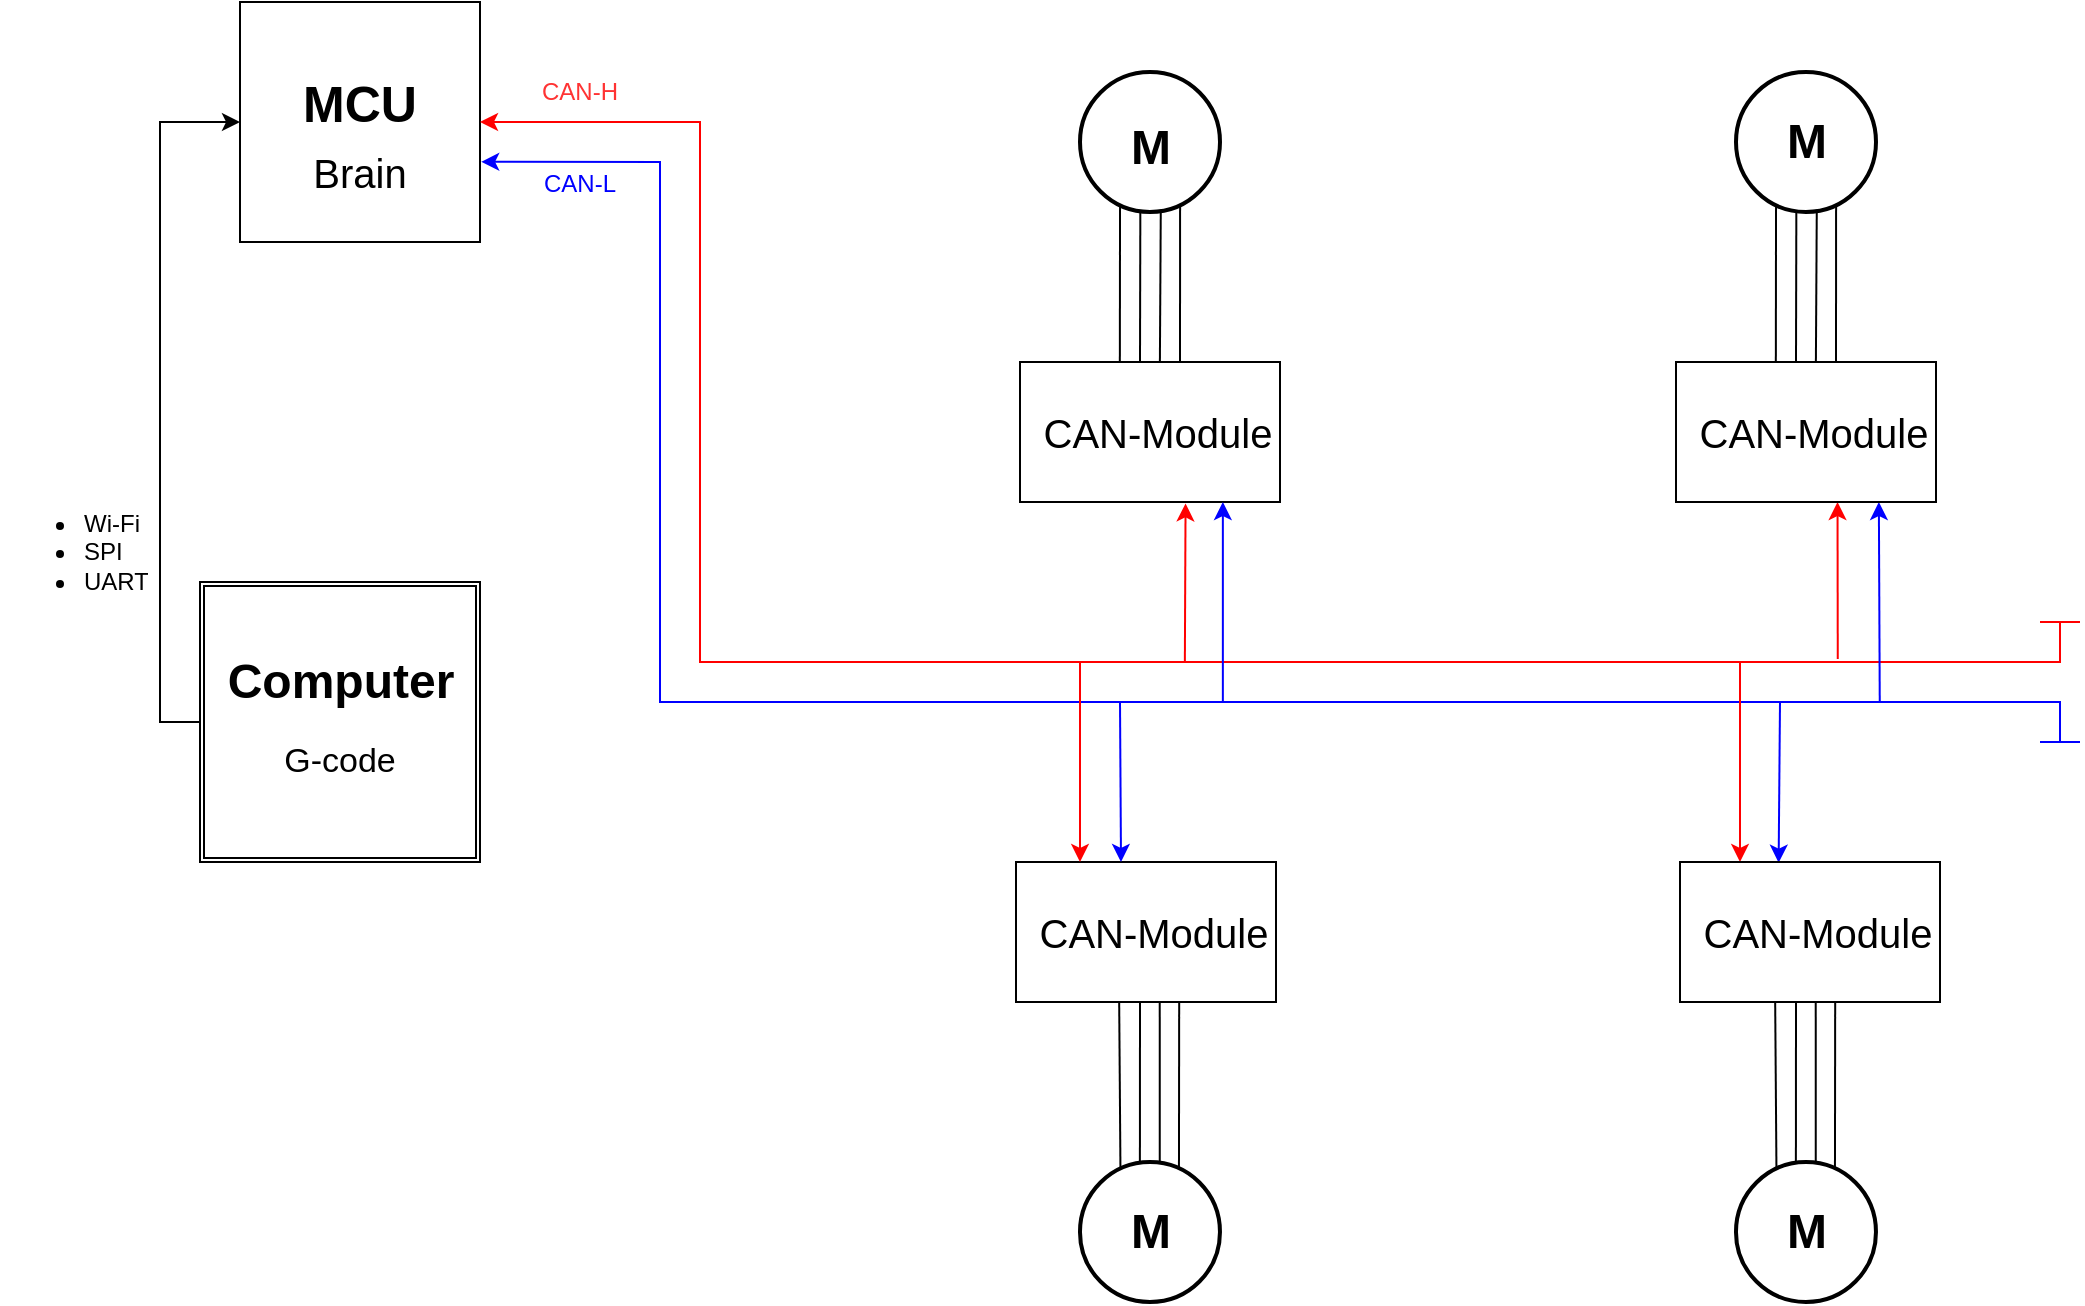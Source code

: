 <mxfile version="21.6.8" type="device">
  <diagram name="Страница — 1" id="YdCBkqUea3K0G_rOFqbE">
    <mxGraphModel dx="1165" dy="244" grid="1" gridSize="10" guides="1" tooltips="1" connect="1" arrows="1" fold="1" page="1" pageScale="1" pageWidth="827" pageHeight="1169" math="0" shadow="0">
      <root>
        <mxCell id="0" />
        <mxCell id="1" parent="0" />
        <mxCell id="W2HrHG4NhNGfXphdERLM-1" value="" style="whiteSpace=wrap;html=1;aspect=fixed;" vertex="1" parent="1">
          <mxGeometry x="-110" y="30" width="120" height="120" as="geometry" />
        </mxCell>
        <mxCell id="W2HrHG4NhNGfXphdERLM-3" value="&lt;font style=&quot;font-size: 25px;&quot;&gt;&lt;b&gt;MCU&lt;/b&gt;&lt;/font&gt;" style="text;html=1;strokeColor=none;fillColor=none;align=center;verticalAlign=middle;whiteSpace=wrap;rounded=0;" vertex="1" parent="1">
          <mxGeometry x="-80" y="65" width="60" height="30" as="geometry" />
        </mxCell>
        <mxCell id="W2HrHG4NhNGfXphdERLM-4" value="Brain" style="text;html=1;strokeColor=none;fillColor=none;align=center;verticalAlign=middle;whiteSpace=wrap;rounded=0;fontSize=20;" vertex="1" parent="1">
          <mxGeometry x="-85" y="95" width="70" height="40" as="geometry" />
        </mxCell>
        <mxCell id="W2HrHG4NhNGfXphdERLM-5" value="" style="rounded=0;whiteSpace=wrap;html=1;" vertex="1" parent="1">
          <mxGeometry x="280" y="210" width="130" height="70" as="geometry" />
        </mxCell>
        <mxCell id="W2HrHG4NhNGfXphdERLM-25" style="edgeStyle=orthogonalEdgeStyle;rounded=0;orthogonalLoop=1;jettySize=auto;html=1;exitX=0;exitY=0.5;exitDx=0;exitDy=0;entryX=0;entryY=0.5;entryDx=0;entryDy=0;" edge="1" parent="1" source="W2HrHG4NhNGfXphdERLM-9" target="W2HrHG4NhNGfXphdERLM-1">
          <mxGeometry relative="1" as="geometry" />
        </mxCell>
        <mxCell id="W2HrHG4NhNGfXphdERLM-9" value="" style="shape=ext;double=1;whiteSpace=wrap;html=1;aspect=fixed;" vertex="1" parent="1">
          <mxGeometry x="-130" y="320" width="140" height="140" as="geometry" />
        </mxCell>
        <mxCell id="W2HrHG4NhNGfXphdERLM-12" value="Computer" style="text;strokeColor=none;fillColor=none;html=1;fontSize=24;fontStyle=1;verticalAlign=middle;align=center;" vertex="1" parent="1">
          <mxGeometry x="-110" y="350" width="100" height="40" as="geometry" />
        </mxCell>
        <mxCell id="W2HrHG4NhNGfXphdERLM-14" value="CAN-Module" style="text;html=1;strokeColor=none;fillColor=none;align=center;verticalAlign=middle;whiteSpace=wrap;rounded=0;fontSize=20;" vertex="1" parent="1">
          <mxGeometry x="284" y="225" width="130" height="40" as="geometry" />
        </mxCell>
        <mxCell id="W2HrHG4NhNGfXphdERLM-19" value="" style="rounded=0;whiteSpace=wrap;html=1;" vertex="1" parent="1">
          <mxGeometry x="278" y="460" width="130" height="70" as="geometry" />
        </mxCell>
        <mxCell id="W2HrHG4NhNGfXphdERLM-20" value="CAN-Module" style="text;html=1;strokeColor=none;fillColor=none;align=center;verticalAlign=middle;whiteSpace=wrap;rounded=0;fontSize=20;" vertex="1" parent="1">
          <mxGeometry x="282" y="475" width="130" height="40" as="geometry" />
        </mxCell>
        <mxCell id="W2HrHG4NhNGfXphdERLM-26" value="" style="strokeWidth=2;html=1;shape=mxgraph.flowchart.start_2;whiteSpace=wrap;" vertex="1" parent="1">
          <mxGeometry x="310" y="65" width="70" height="70" as="geometry" />
        </mxCell>
        <mxCell id="W2HrHG4NhNGfXphdERLM-27" value="M" style="text;strokeColor=none;fillColor=none;html=1;fontSize=24;fontStyle=1;verticalAlign=middle;align=center;" vertex="1" parent="1">
          <mxGeometry x="334.37" y="90" width="21.25" height="25" as="geometry" />
        </mxCell>
        <mxCell id="W2HrHG4NhNGfXphdERLM-32" value="" style="strokeWidth=2;html=1;shape=mxgraph.flowchart.start_2;whiteSpace=wrap;" vertex="1" parent="1">
          <mxGeometry x="309.99" y="610" width="70" height="70" as="geometry" />
        </mxCell>
        <mxCell id="W2HrHG4NhNGfXphdERLM-33" value="M" style="text;strokeColor=none;fillColor=none;html=1;fontSize=24;fontStyle=1;verticalAlign=middle;align=center;" vertex="1" parent="1">
          <mxGeometry x="334.37" y="632.5" width="21.25" height="25" as="geometry" />
        </mxCell>
        <mxCell id="W2HrHG4NhNGfXphdERLM-48" value="" style="endArrow=classic;html=1;rounded=0;entryX=1.005;entryY=0.666;entryDx=0;entryDy=0;entryPerimeter=0;fillColor=#dae8fc;strokeColor=#0000FF;" edge="1" parent="1" target="W2HrHG4NhNGfXphdERLM-1">
          <mxGeometry width="50" height="50" relative="1" as="geometry">
            <mxPoint x="800" y="400" as="sourcePoint" />
            <mxPoint x="100" y="-60" as="targetPoint" />
            <Array as="points">
              <mxPoint x="800" y="380" />
              <mxPoint x="100" y="380" />
              <mxPoint x="100" y="110" />
            </Array>
          </mxGeometry>
        </mxCell>
        <mxCell id="W2HrHG4NhNGfXphdERLM-49" value="" style="endArrow=classic;html=1;rounded=0;entryX=1;entryY=0.5;entryDx=0;entryDy=0;fontColor=#FF0000;labelBackgroundColor=#FF3333;fillColor=#f8cecc;strokeColor=#FF0000;" edge="1" parent="1" target="W2HrHG4NhNGfXphdERLM-1">
          <mxGeometry width="50" height="50" relative="1" as="geometry">
            <mxPoint x="800" y="340" as="sourcePoint" />
            <mxPoint x="10" y="100" as="targetPoint" />
            <Array as="points">
              <mxPoint x="800" y="360" />
              <mxPoint x="120" y="360" />
              <mxPoint x="120" y="90" />
            </Array>
          </mxGeometry>
        </mxCell>
        <mxCell id="W2HrHG4NhNGfXphdERLM-61" value="" style="endArrow=none;html=1;rounded=0;fontColor=#FF0000;labelBackgroundColor=#FF3333;fillColor=#f8cecc;strokeColor=#FF0000;" edge="1" parent="1">
          <mxGeometry width="50" height="50" relative="1" as="geometry">
            <mxPoint x="790" y="340" as="sourcePoint" />
            <mxPoint x="810" y="340" as="targetPoint" />
            <Array as="points">
              <mxPoint x="800" y="340" />
            </Array>
          </mxGeometry>
        </mxCell>
        <mxCell id="W2HrHG4NhNGfXphdERLM-62" value="" style="endArrow=none;html=1;rounded=0;fillColor=#dae8fc;strokeColor=#0000FF;" edge="1" parent="1">
          <mxGeometry width="50" height="50" relative="1" as="geometry">
            <mxPoint x="790" y="400" as="sourcePoint" />
            <mxPoint x="810" y="400" as="targetPoint" />
            <Array as="points">
              <mxPoint x="800" y="400" />
            </Array>
          </mxGeometry>
        </mxCell>
        <mxCell id="W2HrHG4NhNGfXphdERLM-63" value="" style="endArrow=classic;html=1;rounded=0;entryX=0.395;entryY=1.01;entryDx=0;entryDy=0;entryPerimeter=0;fontColor=#FF0000;labelBackgroundColor=#FF3333;fillColor=#f8cecc;strokeColor=#FF0000;" edge="1" parent="1">
          <mxGeometry width="50" height="50" relative="1" as="geometry">
            <mxPoint x="362.43" y="360" as="sourcePoint" />
            <mxPoint x="362.78" y="280.7" as="targetPoint" />
          </mxGeometry>
        </mxCell>
        <mxCell id="W2HrHG4NhNGfXphdERLM-64" value="" style="endArrow=classic;html=1;rounded=0;fillColor=#dae8fc;strokeColor=#0000FF;" edge="1" parent="1">
          <mxGeometry width="50" height="50" relative="1" as="geometry">
            <mxPoint x="381.43" y="380" as="sourcePoint" />
            <mxPoint x="381.43" y="280" as="targetPoint" />
          </mxGeometry>
        </mxCell>
        <mxCell id="W2HrHG4NhNGfXphdERLM-65" value="" style="endArrow=classic;html=1;rounded=0;fontColor=#FF0000;labelBackgroundColor=#FF3333;fillColor=#f8cecc;strokeColor=#FF0000;" edge="1" parent="1">
          <mxGeometry width="50" height="50" relative="1" as="geometry">
            <mxPoint x="310" y="360" as="sourcePoint" />
            <mxPoint x="310" y="460" as="targetPoint" />
          </mxGeometry>
        </mxCell>
        <mxCell id="W2HrHG4NhNGfXphdERLM-66" value="" style="endArrow=classic;html=1;rounded=0;entryX=0.364;entryY=0.01;entryDx=0;entryDy=0;entryPerimeter=0;fillColor=#dae8fc;strokeColor=#0000FF;" edge="1" parent="1">
          <mxGeometry width="50" height="50" relative="1" as="geometry">
            <mxPoint x="330" y="380" as="sourcePoint" />
            <mxPoint x="330.5" y="460" as="targetPoint" />
          </mxGeometry>
        </mxCell>
        <mxCell id="W2HrHG4NhNGfXphdERLM-68" value="" style="endArrow=classic;html=1;rounded=0;fontColor=#FF0000;labelBackgroundColor=#FF3333;fillColor=#f8cecc;strokeColor=#FF0000;" edge="1" parent="1">
          <mxGeometry width="50" height="50" relative="1" as="geometry">
            <mxPoint x="640" y="360" as="sourcePoint" />
            <mxPoint x="640" y="460" as="targetPoint" />
          </mxGeometry>
        </mxCell>
        <mxCell id="W2HrHG4NhNGfXphdERLM-69" value="" style="endArrow=classic;html=1;rounded=0;entryX=0.364;entryY=0.005;entryDx=0;entryDy=0;entryPerimeter=0;fillColor=#dae8fc;strokeColor=#0000FF;" edge="1" parent="1">
          <mxGeometry width="50" height="50" relative="1" as="geometry">
            <mxPoint x="660" y="380" as="sourcePoint" />
            <mxPoint x="659.32" y="460.35" as="targetPoint" />
          </mxGeometry>
        </mxCell>
        <mxCell id="W2HrHG4NhNGfXphdERLM-70" value="" style="endArrow=classic;html=1;rounded=0;entryX=0.376;entryY=1.007;entryDx=0;entryDy=0;entryPerimeter=0;fontColor=#FF0000;labelBackgroundColor=#FF3333;fillColor=#f8cecc;strokeColor=#FF0000;" edge="1" parent="1">
          <mxGeometry width="50" height="50" relative="1" as="geometry">
            <mxPoint x="688.88" y="358.51" as="sourcePoint" />
            <mxPoint x="688.76" y="280" as="targetPoint" />
          </mxGeometry>
        </mxCell>
        <mxCell id="W2HrHG4NhNGfXphdERLM-71" value="" style="endArrow=classic;html=1;rounded=0;entryX=0.535;entryY=1.007;entryDx=0;entryDy=0;entryPerimeter=0;fillColor=#dae8fc;strokeColor=#0000FF;" edge="1" parent="1">
          <mxGeometry width="50" height="50" relative="1" as="geometry">
            <mxPoint x="709.88" y="379.51" as="sourcePoint" />
            <mxPoint x="709.43" y="280" as="targetPoint" />
          </mxGeometry>
        </mxCell>
        <mxCell id="W2HrHG4NhNGfXphdERLM-73" value="" style="endArrow=none;html=1;rounded=0;exitX=0.384;exitY=-0.004;exitDx=0;exitDy=0;exitPerimeter=0;entryX=0.286;entryY=0.947;entryDx=0;entryDy=0;entryPerimeter=0;" edge="1" parent="1" source="W2HrHG4NhNGfXphdERLM-5" target="W2HrHG4NhNGfXphdERLM-26">
          <mxGeometry width="50" height="50" relative="1" as="geometry">
            <mxPoint x="329.84" y="197.5" as="sourcePoint" />
            <mxPoint x="330" y="138" as="targetPoint" />
          </mxGeometry>
        </mxCell>
        <mxCell id="W2HrHG4NhNGfXphdERLM-74" value="" style="endArrow=none;html=1;rounded=0;entryX=0.431;entryY=0.999;entryDx=0;entryDy=0;entryPerimeter=0;" edge="1" parent="1" target="W2HrHG4NhNGfXphdERLM-26">
          <mxGeometry width="50" height="50" relative="1" as="geometry">
            <mxPoint x="340" y="210" as="sourcePoint" />
            <mxPoint x="339.84" y="137.5" as="targetPoint" />
          </mxGeometry>
        </mxCell>
        <mxCell id="W2HrHG4NhNGfXphdERLM-75" value="" style="endArrow=none;html=1;rounded=0;exitX=0.538;exitY=0.007;exitDx=0;exitDy=0;exitPerimeter=0;entryX=0.577;entryY=0.984;entryDx=0;entryDy=0;entryPerimeter=0;" edge="1" parent="1" source="W2HrHG4NhNGfXphdERLM-5" target="W2HrHG4NhNGfXphdERLM-26">
          <mxGeometry width="50" height="50" relative="1" as="geometry">
            <mxPoint x="349.84" y="197.5" as="sourcePoint" />
            <mxPoint x="349.84" y="137.5" as="targetPoint" />
          </mxGeometry>
        </mxCell>
        <mxCell id="W2HrHG4NhNGfXphdERLM-76" value="" style="endArrow=none;html=1;rounded=0;entryX=0.715;entryY=0.944;entryDx=0;entryDy=0;entryPerimeter=0;" edge="1" parent="1" target="W2HrHG4NhNGfXphdERLM-26">
          <mxGeometry width="50" height="50" relative="1" as="geometry">
            <mxPoint x="360" y="210" as="sourcePoint" />
            <mxPoint x="359.84" y="137.5" as="targetPoint" />
          </mxGeometry>
        </mxCell>
        <mxCell id="W2HrHG4NhNGfXphdERLM-77" value="" style="rounded=0;whiteSpace=wrap;html=1;" vertex="1" parent="1">
          <mxGeometry x="608" y="210" width="130" height="70" as="geometry" />
        </mxCell>
        <mxCell id="W2HrHG4NhNGfXphdERLM-78" value="CAN-Module" style="text;html=1;strokeColor=none;fillColor=none;align=center;verticalAlign=middle;whiteSpace=wrap;rounded=0;fontSize=20;" vertex="1" parent="1">
          <mxGeometry x="612" y="225" width="130" height="40" as="geometry" />
        </mxCell>
        <mxCell id="W2HrHG4NhNGfXphdERLM-79" value="" style="strokeWidth=2;html=1;shape=mxgraph.flowchart.start_2;whiteSpace=wrap;" vertex="1" parent="1">
          <mxGeometry x="638" y="65" width="70" height="70" as="geometry" />
        </mxCell>
        <mxCell id="W2HrHG4NhNGfXphdERLM-80" value="M" style="text;strokeColor=none;fillColor=none;html=1;fontSize=24;fontStyle=1;verticalAlign=middle;align=center;" vertex="1" parent="1">
          <mxGeometry x="662.37" y="87.5" width="21.25" height="25" as="geometry" />
        </mxCell>
        <mxCell id="W2HrHG4NhNGfXphdERLM-81" value="" style="endArrow=none;html=1;rounded=0;exitX=0.384;exitY=-0.004;exitDx=0;exitDy=0;exitPerimeter=0;entryX=0.286;entryY=0.947;entryDx=0;entryDy=0;entryPerimeter=0;" edge="1" parent="1" source="W2HrHG4NhNGfXphdERLM-77" target="W2HrHG4NhNGfXphdERLM-79">
          <mxGeometry width="50" height="50" relative="1" as="geometry">
            <mxPoint x="657.84" y="197.5" as="sourcePoint" />
            <mxPoint x="658" y="138" as="targetPoint" />
          </mxGeometry>
        </mxCell>
        <mxCell id="W2HrHG4NhNGfXphdERLM-82" value="" style="endArrow=none;html=1;rounded=0;entryX=0.431;entryY=0.999;entryDx=0;entryDy=0;entryPerimeter=0;" edge="1" parent="1" target="W2HrHG4NhNGfXphdERLM-79">
          <mxGeometry width="50" height="50" relative="1" as="geometry">
            <mxPoint x="668" y="210" as="sourcePoint" />
            <mxPoint x="667.84" y="137.5" as="targetPoint" />
          </mxGeometry>
        </mxCell>
        <mxCell id="W2HrHG4NhNGfXphdERLM-83" value="" style="endArrow=none;html=1;rounded=0;exitX=0.538;exitY=0.007;exitDx=0;exitDy=0;exitPerimeter=0;entryX=0.577;entryY=0.984;entryDx=0;entryDy=0;entryPerimeter=0;" edge="1" parent="1" source="W2HrHG4NhNGfXphdERLM-77" target="W2HrHG4NhNGfXphdERLM-79">
          <mxGeometry width="50" height="50" relative="1" as="geometry">
            <mxPoint x="677.84" y="197.5" as="sourcePoint" />
            <mxPoint x="677.84" y="137.5" as="targetPoint" />
          </mxGeometry>
        </mxCell>
        <mxCell id="W2HrHG4NhNGfXphdERLM-84" value="" style="endArrow=none;html=1;rounded=0;entryX=0.715;entryY=0.944;entryDx=0;entryDy=0;entryPerimeter=0;" edge="1" parent="1" target="W2HrHG4NhNGfXphdERLM-79">
          <mxGeometry width="50" height="50" relative="1" as="geometry">
            <mxPoint x="688" y="210" as="sourcePoint" />
            <mxPoint x="687.84" y="137.5" as="targetPoint" />
          </mxGeometry>
        </mxCell>
        <mxCell id="W2HrHG4NhNGfXphdERLM-85" value="" style="endArrow=none;html=1;rounded=0;entryX=0.286;entryY=0.947;entryDx=0;entryDy=0;entryPerimeter=0;exitX=0.289;exitY=0.035;exitDx=0;exitDy=0;exitPerimeter=0;" edge="1" parent="1" source="W2HrHG4NhNGfXphdERLM-32">
          <mxGeometry width="50" height="50" relative="1" as="geometry">
            <mxPoint x="329" y="615" as="sourcePoint" />
            <mxPoint x="329.59" y="530" as="targetPoint" />
          </mxGeometry>
        </mxCell>
        <mxCell id="W2HrHG4NhNGfXphdERLM-86" value="" style="endArrow=none;html=1;rounded=0;exitX=0.428;exitY=0.009;exitDx=0;exitDy=0;exitPerimeter=0;" edge="1" parent="1" source="W2HrHG4NhNGfXphdERLM-32">
          <mxGeometry width="50" height="50" relative="1" as="geometry">
            <mxPoint x="339.59" y="609" as="sourcePoint" />
            <mxPoint x="340" y="530" as="targetPoint" />
          </mxGeometry>
        </mxCell>
        <mxCell id="W2HrHG4NhNGfXphdERLM-87" value="" style="endArrow=none;html=1;rounded=0;exitX=0.57;exitY=0.011;exitDx=0;exitDy=0;exitPerimeter=0;entryX=0.522;entryY=1.006;entryDx=0;entryDy=0;entryPerimeter=0;" edge="1" parent="1" source="W2HrHG4NhNGfXphdERLM-32">
          <mxGeometry width="50" height="50" relative="1" as="geometry">
            <mxPoint x="349.59" y="609" as="sourcePoint" />
            <mxPoint x="349.86" y="530.42" as="targetPoint" />
          </mxGeometry>
        </mxCell>
        <mxCell id="W2HrHG4NhNGfXphdERLM-88" value="" style="endArrow=none;html=1;rounded=0;entryX=0.715;entryY=0.944;entryDx=0;entryDy=0;entryPerimeter=0;exitX=0.707;exitY=0.04;exitDx=0;exitDy=0;exitPerimeter=0;" edge="1" parent="1" source="W2HrHG4NhNGfXphdERLM-32">
          <mxGeometry width="50" height="50" relative="1" as="geometry">
            <mxPoint x="359.59" y="609" as="sourcePoint" />
            <mxPoint x="359.59" y="530" as="targetPoint" />
          </mxGeometry>
        </mxCell>
        <mxCell id="W2HrHG4NhNGfXphdERLM-89" value="" style="rounded=0;whiteSpace=wrap;html=1;" vertex="1" parent="1">
          <mxGeometry x="610" y="460" width="130" height="70" as="geometry" />
        </mxCell>
        <mxCell id="W2HrHG4NhNGfXphdERLM-90" value="CAN-Module" style="text;html=1;strokeColor=none;fillColor=none;align=center;verticalAlign=middle;whiteSpace=wrap;rounded=0;fontSize=20;" vertex="1" parent="1">
          <mxGeometry x="614" y="475" width="130" height="40" as="geometry" />
        </mxCell>
        <mxCell id="W2HrHG4NhNGfXphdERLM-91" value="" style="strokeWidth=2;html=1;shape=mxgraph.flowchart.start_2;whiteSpace=wrap;" vertex="1" parent="1">
          <mxGeometry x="637.99" y="610" width="70" height="70" as="geometry" />
        </mxCell>
        <mxCell id="W2HrHG4NhNGfXphdERLM-92" value="M" style="text;strokeColor=none;fillColor=none;html=1;fontSize=24;fontStyle=1;verticalAlign=middle;align=center;" vertex="1" parent="1">
          <mxGeometry x="662.37" y="632.5" width="21.25" height="25" as="geometry" />
        </mxCell>
        <mxCell id="W2HrHG4NhNGfXphdERLM-93" value="" style="endArrow=none;html=1;rounded=0;entryX=0.286;entryY=0.947;entryDx=0;entryDy=0;entryPerimeter=0;exitX=0.289;exitY=0.035;exitDx=0;exitDy=0;exitPerimeter=0;" edge="1" parent="1" source="W2HrHG4NhNGfXphdERLM-91">
          <mxGeometry width="50" height="50" relative="1" as="geometry">
            <mxPoint x="657" y="615" as="sourcePoint" />
            <mxPoint x="657.59" y="530" as="targetPoint" />
          </mxGeometry>
        </mxCell>
        <mxCell id="W2HrHG4NhNGfXphdERLM-94" value="" style="endArrow=none;html=1;rounded=0;exitX=0.428;exitY=0.009;exitDx=0;exitDy=0;exitPerimeter=0;" edge="1" parent="1" source="W2HrHG4NhNGfXphdERLM-91">
          <mxGeometry width="50" height="50" relative="1" as="geometry">
            <mxPoint x="667.59" y="609" as="sourcePoint" />
            <mxPoint x="668" y="530" as="targetPoint" />
          </mxGeometry>
        </mxCell>
        <mxCell id="W2HrHG4NhNGfXphdERLM-95" value="" style="endArrow=none;html=1;rounded=0;exitX=0.57;exitY=0.011;exitDx=0;exitDy=0;exitPerimeter=0;entryX=0.522;entryY=1.006;entryDx=0;entryDy=0;entryPerimeter=0;" edge="1" parent="1" source="W2HrHG4NhNGfXphdERLM-91" target="W2HrHG4NhNGfXphdERLM-89">
          <mxGeometry width="50" height="50" relative="1" as="geometry">
            <mxPoint x="677.59" y="609" as="sourcePoint" />
            <mxPoint x="678" y="533" as="targetPoint" />
          </mxGeometry>
        </mxCell>
        <mxCell id="W2HrHG4NhNGfXphdERLM-96" value="" style="endArrow=none;html=1;rounded=0;entryX=0.715;entryY=0.944;entryDx=0;entryDy=0;entryPerimeter=0;exitX=0.707;exitY=0.04;exitDx=0;exitDy=0;exitPerimeter=0;" edge="1" parent="1" source="W2HrHG4NhNGfXphdERLM-91">
          <mxGeometry width="50" height="50" relative="1" as="geometry">
            <mxPoint x="687.59" y="609" as="sourcePoint" />
            <mxPoint x="687.59" y="530" as="targetPoint" />
          </mxGeometry>
        </mxCell>
        <mxCell id="W2HrHG4NhNGfXphdERLM-97" value="&lt;font style=&quot;font-size: 17px;&quot;&gt;G-code&lt;/font&gt;" style="text;html=1;strokeColor=none;fillColor=none;align=center;verticalAlign=middle;whiteSpace=wrap;rounded=0;" vertex="1" parent="1">
          <mxGeometry x="-100" y="390" width="80" height="40" as="geometry" />
        </mxCell>
        <mxCell id="W2HrHG4NhNGfXphdERLM-98" value="&lt;ul&gt;&lt;li&gt;&lt;span style=&quot;background-color: initial;&quot;&gt;Wi-Fi&lt;/span&gt;&lt;br&gt;&lt;/li&gt;&lt;li&gt;SPI&lt;/li&gt;&lt;li&gt;UART&lt;/li&gt;&lt;/ul&gt;" style="text;strokeColor=none;fillColor=none;html=1;whiteSpace=wrap;verticalAlign=middle;overflow=hidden;" vertex="1" parent="1">
          <mxGeometry x="-230" y="265" width="90" height="80" as="geometry" />
        </mxCell>
        <mxCell id="W2HrHG4NhNGfXphdERLM-102" value="&lt;font color=&quot;#ff3333&quot;&gt;CAN-H&lt;/font&gt;" style="text;html=1;align=center;verticalAlign=middle;whiteSpace=wrap;rounded=0;" vertex="1" parent="1">
          <mxGeometry x="30" y="65" width="60" height="20" as="geometry" />
        </mxCell>
        <mxCell id="W2HrHG4NhNGfXphdERLM-111" value="&lt;font color=&quot;#0000ff&quot;&gt;CAN-L&lt;/font&gt;" style="text;html=1;strokeColor=none;fillColor=none;align=center;verticalAlign=middle;whiteSpace=wrap;rounded=0;" vertex="1" parent="1">
          <mxGeometry x="30" y="112.5" width="60" height="17.5" as="geometry" />
        </mxCell>
      </root>
    </mxGraphModel>
  </diagram>
</mxfile>
